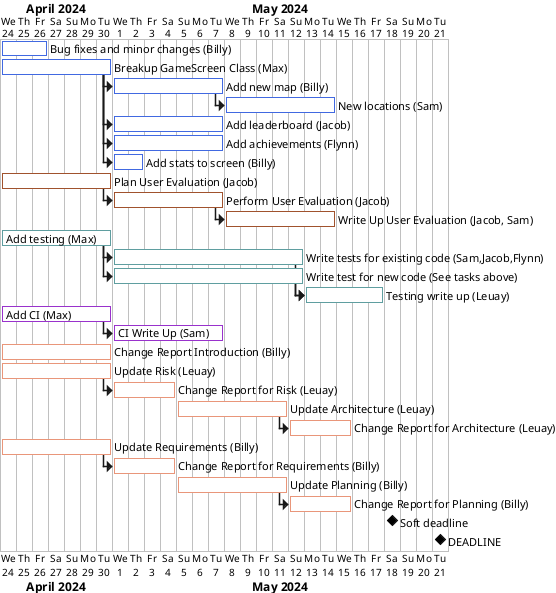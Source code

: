 @startgantt
<style>
ganttDiagram {
  task {
    BackGroundColor RoyalBlue
    LineColor RoyalBlue
  }
}
</style>
project starts on the 24th April 2024
' Implementation
[Bug fixes and minor changes (Billy)] as [Bug fixes and minor changes] requires 3 days
[Breakup GameScreen Class (Max)] as [Breakup GameScreen Class] requires 7 days
[Add new map (Billy)] as [Add new map] starts at [Breakup GameScreen Class]'s end
[Add new map] requires 7 days
[New locations (Sam)] as [New locations] requires 7 days
[New locations] starts at [Add new map]'s end
[Add leaderboard (Jacob)] as [Add leaderboard] requires 7 days
[Add leaderboard] starts at [Breakup GameScreen Class]'s end
[Add achievements (Flynn)] as [Add achievements] requires 7 days
[Add achievements] starts at [Breakup GameScreen Class]'s end
[Add stats to screen (Billy)] as [Add stats] requires 2 days
[Add stats] starts at [Breakup GameScreen Class]'s end
<style>
ganttDiagram {
  task {
    BackGroundColor Sienna
    LineColor Sienna
  }
}
</style>
[Plan User Evaluation (Jacob)] as [Plan User Evaluation] requires 7 days
[Perform User Evaluation (Jacob)] as [Perform User Evaluation] requires 7 days
[Perform User Evaluation] starts at [Plan User Evaluation]'s end
[Write Up User Evaluation (Jacob, Sam)] as [Write Up User Evaluation] requires 7 days
[Write Up User Evaluation] starts at [Perform User Evaluation]'s end

<style>
ganttDiagram {
  task {
    BackGroundColor CadetBlue
    LineColor CadetBlue
  }
}
</style>
[Add testing (Max)] as [Add testing] requires 7 days
[Write tests for existing code (Sam,Jacob,Flynn)] as [Write tests for existing code] requires 12 days
[Write tests for existing code] starts at [Add testing]'s end
[Write test for new code (See tasks above)] as [Write test for new code] requires 12 days
[Write test for new code] starts at [Add testing]'s end
[Testing write up (Leuay)] as [Testing write up] requires 5 days
[Testing write up] starts at [Write tests for existing code]'s end
[Testing write up] starts at [Write test for new code]'s end
<style>
ganttDiagram {
  task {
    BackGroundColor DarkOrchid
    LineColor DarkOrchid
  }
}
</style>
[Add CI (Max)] as [Add CI] requires 7 days
[CI Write Up (Sam)] as [CI Write Up] requires 7 days
[CI Write Up] starts at [Add CI]'s end
<style>
ganttDiagram {
  task {
    BackGroundColor DarkSalmon
    LineColor DarkSalmon
  }
}
</style>
[Change Report Introduction (Billy)] as [Change Report Introduction] requires 7 days
[Update Risk (Leuay)] as [Update Risk] requires 7 days
[Change Report for Risk (Leuay)] as [Change Report for Risk] requires 4 days
[Update Architecture (Leuay)] as [Update Architecture] requires 7 days
[Change Report for Architecture (Leuay)] as [Change Report for Architecture] requires 4 days
[Update Requirements (Billy)] as [Update Requirements] requires 7 days
[Change Report for Requirements (Billy)] as [Change Report for Requirements] requires 4 days
[Update Planning (Billy)] as [Update Planning] requires 7 days
[Update Planning] starts on 2024-05-5
[Update Architecture] starts on 2024-05-5
[Change Report for Planning (Billy)] as [Change Report for Planning] requires 4 days

[Change Report for Architecture] starts at [Update Architecture]'s end
[Change Report for Requirements] starts at [Update Requirements]'s end
[Change Report for Risk] starts at [Update Risk]'s end
[Change Report for Planning] starts at [Update Planning]'s end

[Soft deadline] happens at 2024-05-18
[DEADLINE] happens at 2024-05-21

[Breakup GameScreen Class] is 0% complete
[Bug fixes and minor changes] is 0% complete
[Add new map] is 0% complete
[New locations] is 0% complete
[Add leaderboard] is 0% complete
[Add achievements] is 0% complete
[Add stats] is 0% complete

[Plan User Evaluation] is 0% complete
[Perform User Evaluation] is 0% complete
[Write Up User Evaluation] is 0% complete

[Testing write up] is 0% complete
[Add testing] is 0% complete
[Write tests for existing code] is 0% complete
[Write test for new code] is 0% complete
[Add CI] is 0% complete
[CI Write Up] is 0% complete
[Update Planning] is 0% complete
[Update Risk] is 0% complete
[Update Requirements] is 0% complete
[Update Architecture] is 0% complete
[Change Report for Architecture] is 0% complete
[Change Report for Planning] is 0% complete
[Change Report for Risk] is 0% complete
[Change Report for Requirements] is 0% complete
[Change Report Introduction] is 0% complete
@endgantt